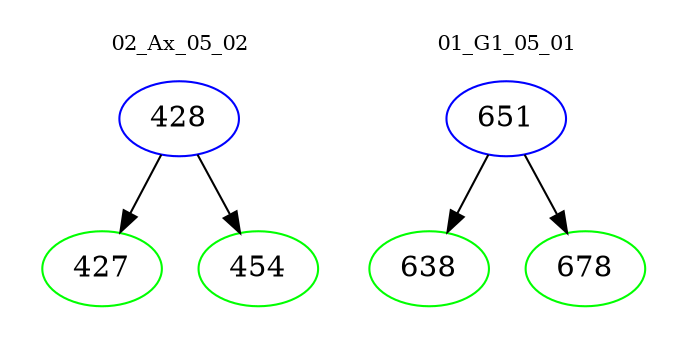 digraph{
subgraph cluster_0 {
color = white
label = "02_Ax_05_02";
fontsize=10;
T0_428 [label="428", color="blue"]
T0_428 -> T0_427 [color="black"]
T0_427 [label="427", color="green"]
T0_428 -> T0_454 [color="black"]
T0_454 [label="454", color="green"]
}
subgraph cluster_1 {
color = white
label = "01_G1_05_01";
fontsize=10;
T1_651 [label="651", color="blue"]
T1_651 -> T1_638 [color="black"]
T1_638 [label="638", color="green"]
T1_651 -> T1_678 [color="black"]
T1_678 [label="678", color="green"]
}
}
